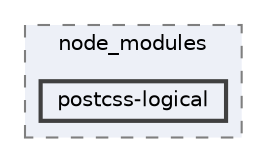 digraph "pkiclassroomrescheduler/src/main/frontend/node_modules/postcss-logical"
{
 // LATEX_PDF_SIZE
  bgcolor="transparent";
  edge [fontname=Helvetica,fontsize=10,labelfontname=Helvetica,labelfontsize=10];
  node [fontname=Helvetica,fontsize=10,shape=box,height=0.2,width=0.4];
  compound=true
  subgraph clusterdir_72953eda66ccb3a2722c28e1c3e6c23b {
    graph [ bgcolor="#edf0f7", pencolor="grey50", label="node_modules", fontname=Helvetica,fontsize=10 style="filled,dashed", URL="dir_72953eda66ccb3a2722c28e1c3e6c23b.html",tooltip=""]
  dir_3429d91e7010741ac276d49a6f767beb [label="postcss-logical", fillcolor="#edf0f7", color="grey25", style="filled,bold", URL="dir_3429d91e7010741ac276d49a6f767beb.html",tooltip=""];
  }
}

